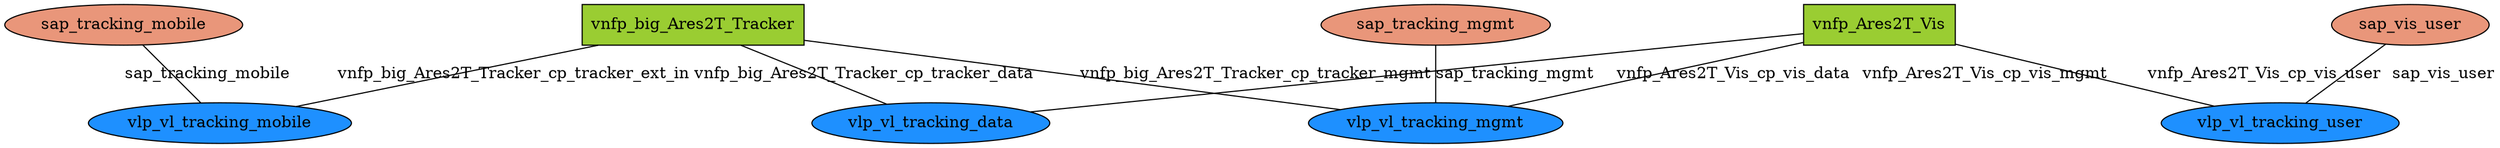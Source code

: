 strict graph G {
  splines=false;
  overlap=false;
  mindist=0.5;
  -1503706314 [ label="vnfp_big_Ares2T_Tracker" shape="box" style="filled" fillcolor="yellowgreen" ];
  1169940735 [ label="vnfp_Ares2T_Vis" shape="box" style="filled" fillcolor="yellowgreen" ];
  1228317574 [ label="vlp_vl_tracking_mobile" shape="oval" style="filled" fillcolor="dodgerblue" ];
  -1844810866 [ label="vlp_vl_tracking_data" shape="oval" style="filled" fillcolor="dodgerblue" ];
  -1844537179 [ label="vlp_vl_tracking_mgmt" shape="oval" style="filled" fillcolor="dodgerblue" ];
  -1844287569 [ label="vlp_vl_tracking_user" shape="oval" style="filled" fillcolor="dodgerblue" ];
  -734211891 [ label="sap_tracking_mobile" shape="oval" style="filled" fillcolor="darksalmon" ];
  1031629740 [ label="sap_tracking_mgmt" shape="oval" style="filled" fillcolor="darksalmon" ];
  585344071 [ label="sap_vis_user" shape="oval" style="filled" fillcolor="darksalmon" ];
  -1503706314 -- 1228317574 [ label="vnfp_big_Ares2T_Tracker_cp_tracker_ext_in" ];
  -1503706314 -- -1844810866 [ label="vnfp_big_Ares2T_Tracker_cp_tracker_data" ];
  -1503706314 -- -1844537179 [ label="vnfp_big_Ares2T_Tracker_cp_tracker_mgmt" ];
  1169940735 -- -1844810866 [ label="vnfp_Ares2T_Vis_cp_vis_data" ];
  1169940735 -- -1844537179 [ label="vnfp_Ares2T_Vis_cp_vis_mgmt" ];
  1169940735 -- -1844287569 [ label="vnfp_Ares2T_Vis_cp_vis_user" ];
  -734211891 -- 1228317574 [ label="sap_tracking_mobile" ];
  1031629740 -- -1844537179 [ label="sap_tracking_mgmt" ];
  585344071 -- -1844287569 [ label="sap_vis_user" ];
}
